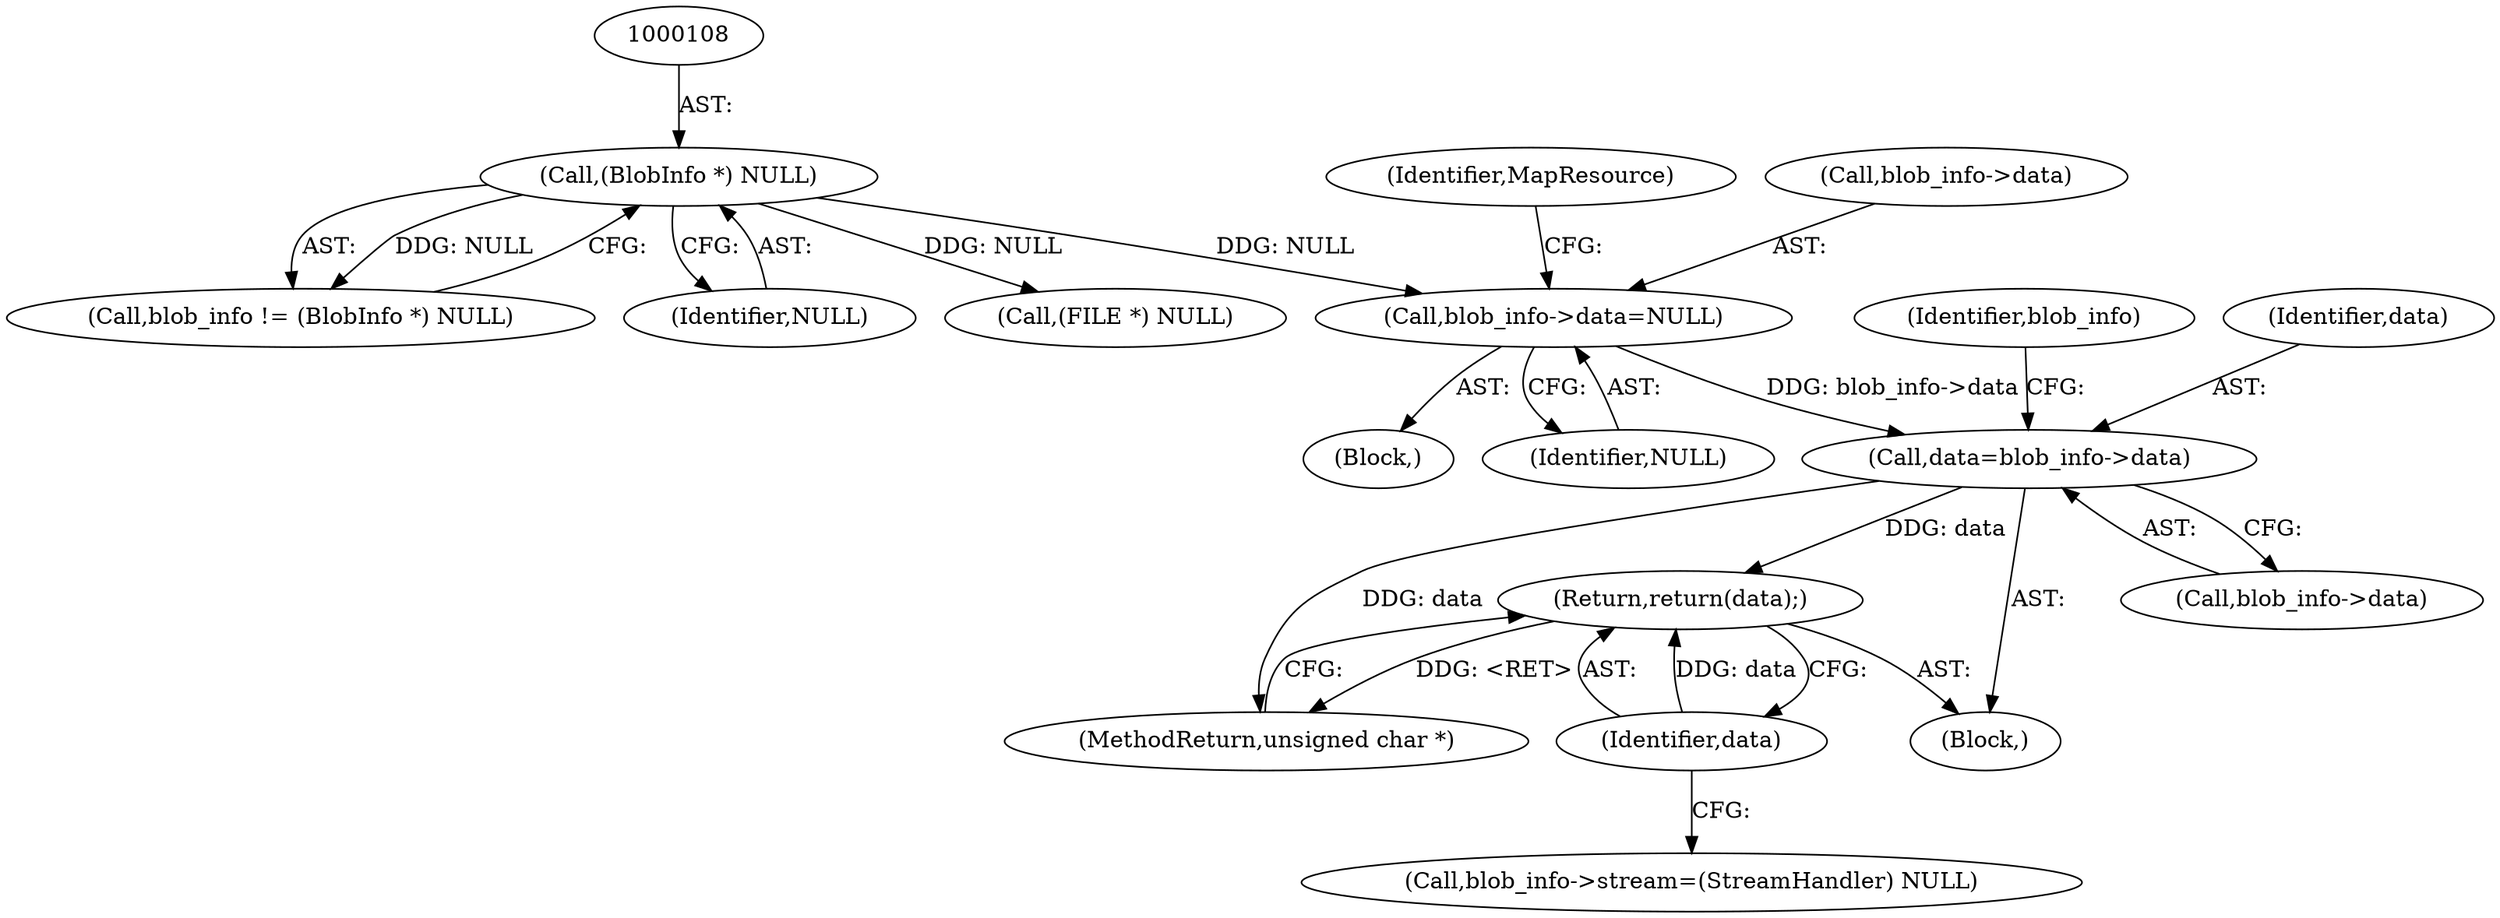 digraph "0_ImageMagick6_614a257295bdcdeda347086761062ac7658b6830@pointer" {
"1000211" [label="(Return,return(data);)"];
"1000212" [label="(Identifier,data)"];
"1000192" [label="(Call,data=blob_info->data)"];
"1000138" [label="(Call,blob_info->data=NULL)"];
"1000107" [label="(Call,(BlobInfo *) NULL)"];
"1000189" [label="(Call,(FILE *) NULL)"];
"1000212" [label="(Identifier,data)"];
"1000142" [label="(Identifier,NULL)"];
"1000204" [label="(Call,blob_info->stream=(StreamHandler) NULL)"];
"1000128" [label="(Block,)"];
"1000199" [label="(Identifier,blob_info)"];
"1000144" [label="(Identifier,MapResource)"];
"1000109" [label="(Identifier,NULL)"];
"1000138" [label="(Call,blob_info->data=NULL)"];
"1000139" [label="(Call,blob_info->data)"];
"1000213" [label="(MethodReturn,unsigned char *)"];
"1000102" [label="(Block,)"];
"1000107" [label="(Call,(BlobInfo *) NULL)"];
"1000105" [label="(Call,blob_info != (BlobInfo *) NULL)"];
"1000194" [label="(Call,blob_info->data)"];
"1000193" [label="(Identifier,data)"];
"1000211" [label="(Return,return(data);)"];
"1000192" [label="(Call,data=blob_info->data)"];
"1000211" -> "1000102"  [label="AST: "];
"1000211" -> "1000212"  [label="CFG: "];
"1000212" -> "1000211"  [label="AST: "];
"1000213" -> "1000211"  [label="CFG: "];
"1000211" -> "1000213"  [label="DDG: <RET>"];
"1000212" -> "1000211"  [label="DDG: data"];
"1000192" -> "1000211"  [label="DDG: data"];
"1000212" -> "1000204"  [label="CFG: "];
"1000192" -> "1000102"  [label="AST: "];
"1000192" -> "1000194"  [label="CFG: "];
"1000193" -> "1000192"  [label="AST: "];
"1000194" -> "1000192"  [label="AST: "];
"1000199" -> "1000192"  [label="CFG: "];
"1000192" -> "1000213"  [label="DDG: data"];
"1000138" -> "1000192"  [label="DDG: blob_info->data"];
"1000138" -> "1000128"  [label="AST: "];
"1000138" -> "1000142"  [label="CFG: "];
"1000139" -> "1000138"  [label="AST: "];
"1000142" -> "1000138"  [label="AST: "];
"1000144" -> "1000138"  [label="CFG: "];
"1000107" -> "1000138"  [label="DDG: NULL"];
"1000107" -> "1000105"  [label="AST: "];
"1000107" -> "1000109"  [label="CFG: "];
"1000108" -> "1000107"  [label="AST: "];
"1000109" -> "1000107"  [label="AST: "];
"1000105" -> "1000107"  [label="CFG: "];
"1000107" -> "1000105"  [label="DDG: NULL"];
"1000107" -> "1000189"  [label="DDG: NULL"];
}
